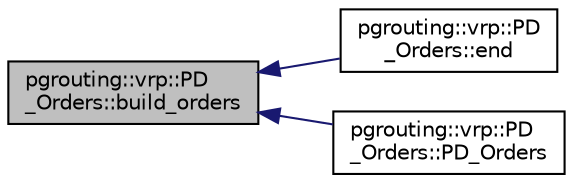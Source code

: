 digraph "pgrouting::vrp::PD_Orders::build_orders"
{
  edge [fontname="Helvetica",fontsize="10",labelfontname="Helvetica",labelfontsize="10"];
  node [fontname="Helvetica",fontsize="10",shape=record];
  rankdir="LR";
  Node37 [label="pgrouting::vrp::PD\l_Orders::build_orders",height=0.2,width=0.4,color="black", fillcolor="grey75", style="filled", fontcolor="black"];
  Node37 -> Node38 [dir="back",color="midnightblue",fontsize="10",style="solid",fontname="Helvetica"];
  Node38 [label="pgrouting::vrp::PD\l_Orders::end",height=0.2,width=0.4,color="black", fillcolor="white", style="filled",URL="$classpgrouting_1_1vrp_1_1PD__Orders.html#a95689691f98d6831933b08f976842187"];
  Node37 -> Node39 [dir="back",color="midnightblue",fontsize="10",style="solid",fontname="Helvetica"];
  Node39 [label="pgrouting::vrp::PD\l_Orders::PD_Orders",height=0.2,width=0.4,color="black", fillcolor="white", style="filled",URL="$classpgrouting_1_1vrp_1_1PD__Orders.html#a689342c7d585d545e9ad71f48137a2fc"];
}
